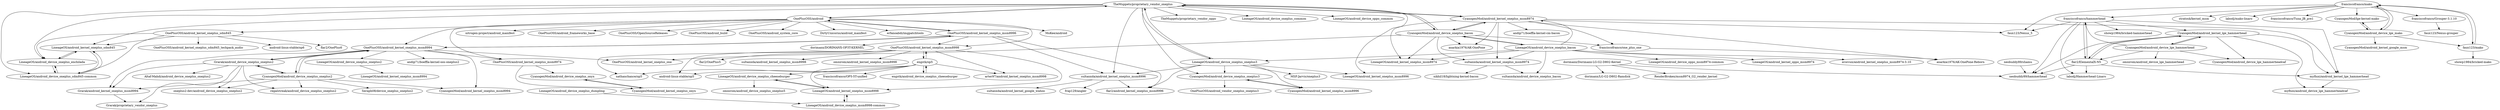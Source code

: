digraph G {
"OnePlusOSS/android_kernel_oneplus_sdm845" -> "OnePlusOSS/android_kernel_oneplus_sdm845_techpack_audio"
"OnePlusOSS/android_kernel_oneplus_sdm845" -> "LineageOS/android_kernel_oneplus_sdm845"
"OnePlusOSS/android_kernel_oneplus_sdm845" -> "android-linux-stable/op6"
"OnePlusOSS/android_kernel_oneplus_sdm845" -> "flar2/OnePlus6"
"OnePlusOSS/android_kernel_oneplus_sdm845" -> "LineageOS/android_device_oneplus_enchilada"
"OnePlusOSS/android_kernel_oneplus_sdm845" -> "LineageOS/android_device_oneplus_sdm845-common"
"OnePlusOSS/android_kernel_oneplus_msm8998" -> "engstk/op5"
"OnePlusOSS/android_kernel_oneplus_msm8998" -> "nathanchance/op5"
"OnePlusOSS/android_kernel_oneplus_msm8998" -> "LineageOS/android_kernel_oneplus_msm8998"
"OnePlusOSS/android_kernel_oneplus_msm8998" -> "flar2/OnePlus5"
"OnePlusOSS/android_kernel_oneplus_msm8998" -> "sultanxda/android_kernel_oneplus_msm8998"
"OnePlusOSS/android_kernel_oneplus_msm8998" -> "android-linux-stable/op5"
"OnePlusOSS/android_kernel_oneplus_msm8998" -> "omnirom/android_kernel_oneplus_msm8998"
"OnePlusOSS/android_kernel_oneplus_msm8998" -> "arter97/android_kernel_oneplus_msm8998"
"OnePlusOSS/android_kernel_oneplus_msm8996" -> "flar2/android_kernel_oneplus_msm8996"
"OnePlusOSS/android_kernel_oneplus_msm8996" -> "sultanxda/android_kernel_oneplus_msm8996"
"OnePlusOSS/android_kernel_oneplus_msm8996" -> "OnePlusOSS/android"
"OnePlusOSS/android_kernel_oneplus_msm8996" -> "dorimanx/DORIMANX-OP3T-KERNEL"
"OnePlusOSS/android_kernel_oneplus_msm8996" -> "OnePlusOSS/android_kernel_oneplus_msm8994"
"OnePlusOSS/android_kernel_oneplus_msm8996" -> "OnePlusOSS/android_kernel_oneplus_msm8998"
"franciscofranco/Grouper-3.1.10" -> "faux123/Nexus-grouper"
"franciscofranco/mako" -> "faux123/mako"
"franciscofranco/mako" -> "CyanogenMod/lge-kernel-mako"
"franciscofranco/mako" -> "stratosk/kernel_msm"
"franciscofranco/mako" -> "CyanogenMod/android_device_lge_mako"
"franciscofranco/mako" -> "faux123/Nexus_5"
"franciscofranco/mako" -> "labodj/mako-linaro"
"franciscofranco/mako" -> "franciscofranco/Grouper-3.1.10"
"franciscofranco/mako" -> "franciscofranco/hammerhead"
"franciscofranco/mako" -> "franciscofranco/Tuna_JB_pre1"
"CyanogenMod/android_device_oneplus_oneplus3" -> "CyanogenMod/android_kernel_oneplus_msm8996"
"CyanogenMod/android_device_oneplus_oneplus3" -> "OnePlusOSS/android_vendor_oneplus_oneplus3"
"TheMuppets/proprietary_vendor_oneplus" -> "CyanogenMod/android_kernel_oneplus_msm8974"
"TheMuppets/proprietary_vendor_oneplus" -> "LineageOS/android_kernel_oneplus_msm8996"
"TheMuppets/proprietary_vendor_oneplus" -> "LineageOS/android_device_oneplus_oneplus3"
"TheMuppets/proprietary_vendor_oneplus" -> "TheMuppets/proprietary_vendor_oppo"
"TheMuppets/proprietary_vendor_oneplus" -> "CyanogenMod/android_device_oneplus_oneplus3"
"TheMuppets/proprietary_vendor_oneplus" -> "sultanxda/android_kernel_oneplus_msm8996"
"TheMuppets/proprietary_vendor_oneplus" -> "CyanogenMod/android_device_oneplus_bacon"
"TheMuppets/proprietary_vendor_oneplus" -> "LineageOS/android_kernel_oneplus_sdm845"
"TheMuppets/proprietary_vendor_oneplus" -> "LineageOS/android_device_oneplus_sdm845-common"
"TheMuppets/proprietary_vendor_oneplus" -> "LineageOS/android_device_oneplus_common"
"TheMuppets/proprietary_vendor_oneplus" -> "LineageOS/android_device_oppo_common"
"TheMuppets/proprietary_vendor_oneplus" -> "OnePlusOSS/android"
"TheMuppets/proprietary_vendor_oneplus" -> "LineageOS/android_device_oneplus_enchilada"
"sultanxda/android_kernel_oneplus_msm8996" -> "frap129/angler"
"sultanxda/android_kernel_oneplus_msm8996" -> "sultanxda/android_kernel_google_wahoo" ["e"=1]
"sultanxda/android_kernel_oneplus_msm8996" -> "flar2/android_kernel_oneplus_msm8996"
"LineageOS/android_device_oneplus_oneplus3" -> "LineageOS/android_kernel_oneplus_msm8996"
"LineageOS/android_device_oneplus_oneplus3" -> "MSF-Jarvis/oneplus3"
"LineageOS/android_device_oneplus_oneplus3" -> "TheMuppets/proprietary_vendor_oneplus"
"LineageOS/android_device_oneplus_oneplus3" -> "CyanogenMod/android_kernel_oneplus_msm8996"
"LineageOS/android_device_oneplus_oneplus3" -> "sultanxda/android_kernel_oneplus_msm8996"
"LineageOS/android_device_oneplus_oneplus3" -> "flar2/android_kernel_oneplus_msm8996"
"LineageOS/android_device_oneplus_oneplus3" -> "CyanogenMod/android_device_oneplus_oneplus3"
"LineageOS/android_device_oneplus_oneplus2" -> "LineageOS/android_kernel_oneplus_msm8994"
"OnePlusOSS/android" -> "OnePlusOSS/android_kernel_oneplus_msm8996"
"OnePlusOSS/android" -> "OnePlusOSS/android_kernel_oneplus_msm8998"
"OnePlusOSS/android" -> "OnePlusOSS/android_kernel_oneplus_msm8994"
"OnePlusOSS/android" -> "TheMuppets/proprietary_vendor_oneplus"
"OnePlusOSS/android" -> "MoKee/android" ["e"=1]
"OnePlusOSS/android" -> "nitrogen-project/android_manifest" ["e"=1]
"OnePlusOSS/android" -> "OnePlusOSS/android_kernel_oneplus_sdm845"
"OnePlusOSS/android" -> "OnePlusOSS/android_frameworks_base"
"OnePlusOSS/android" -> "OnePlusOSS/OpenSourceReleases"
"OnePlusOSS/android" -> "OnePlusOSS/android_build"
"OnePlusOSS/android" -> "OnePlusOSS/android_system_core"
"OnePlusOSS/android" -> "OnePlusOSS/android_kernel_oneplus_msm8974"
"OnePlusOSS/android" -> "DirtyUnicorns/android_manifest" ["e"=1]
"OnePlusOSS/android" -> "erfanoabdi/imgpatchtools" ["e"=1]
"Grarak/android_device_oneplus_oneplus2" -> "Grarak/android_kernel_oneplus_msm8994"
"Grarak/android_device_oneplus_oneplus2" -> "CyanogenMod/android_device_oneplus_oneplus2"
"Grarak/android_device_oneplus_oneplus2" -> "Grarak/proprietary_vendor_oneplus"
"Grarak/android_device_oneplus_oneplus2" -> "Altaf-Mahdi/android_device_oneplus_oneplus2"
"Grarak/android_device_oneplus_oneplus2" -> "regalstreak/android_device_oneplus_oneplus2"
"Grarak/android_device_oneplus_oneplus2" -> "OnePlusOSS/android_kernel_oneplus_msm8994"
"Grarak/android_device_oneplus_oneplus2" -> "oneplus2-dev/android_device_oneplus_oneplus2"
"LineageOS/android_device_oneplus_bacon" -> "LineageOS/android_kernel_oneplus_msm8974"
"LineageOS/android_device_oneplus_bacon" -> "CyanogenMod/android_device_oneplus_bacon"
"LineageOS/android_device_oneplus_bacon" -> "CyanogenMod/android_kernel_oneplus_msm8974"
"LineageOS/android_device_oneplus_bacon" -> "sultanxda/android_device_oneplus_bacon"
"LineageOS/android_device_oneplus_bacon" -> "LineageOS/android_device_oppo_msm8974-common"
"LineageOS/android_device_oneplus_bacon" -> "LineageOS/android_kernel_oppo_msm8974"
"LineageOS/android_device_oneplus_bacon" -> "sultanxda/android_kernel_oneplus_msm8974"
"LineageOS/android_device_oneplus_bacon" -> "LineageOS/android_device_oneplus_oneplus3"
"LineageOS/android_device_oneplus_bacon" -> "erorcun/android_kernel_oneplus_msm8974-3.10"
"CyanogenMod/android_device_oneplus_oneplus2" -> "Grarak/android_device_oneplus_oneplus2"
"CyanogenMod/android_device_oneplus_oneplus2" -> "regalstreak/android_device_oneplus_oneplus2"
"CyanogenMod/android_device_oneplus_oneplus2" -> "Grarak/android_kernel_oneplus_msm8994"
"CyanogenMod/android_device_oneplus_oneplus2" -> "CyanogenMod/android_kernel_oneplus_msm8994"
"CyanogenMod/android_device_oneplus_oneplus2" -> "oneplus2-dev/android_device_oneplus_oneplus2"
"CyanogenMod/android_device_oneplus_oneplus2" -> "OnePlusOSS/android_kernel_oneplus_msm8994"
"CyanogenMod/android_device_oneplus_oneplus2" -> "Seraph08/device_oneplus_oneplus2"
"OnePlusOSS/android_kernel_oneplus_msm8994" -> "Grarak/android_device_oneplus_oneplus2"
"OnePlusOSS/android_kernel_oneplus_msm8994" -> "OnePlusOSS/android_kernel_oneplus_one"
"OnePlusOSS/android_kernel_oneplus_msm8994" -> "OnePlusOSS/android_kernel_oneplus_msm8974"
"OnePlusOSS/android_kernel_oneplus_msm8994" -> "andip71/boeffla-kernel-oos-oneplus2"
"OnePlusOSS/android_kernel_oneplus_msm8994" -> "Grarak/android_kernel_oneplus_msm8994"
"OnePlusOSS/android_kernel_oneplus_msm8994" -> "LineageOS/android_device_oneplus_oneplus2"
"OnePlusOSS/android_kernel_oneplus_msm8994" -> "OnePlusOSS/android_kernel_oneplus_msm8996"
"OnePlusOSS/android_kernel_oneplus_msm8994" -> "CyanogenMod/android_device_oneplus_oneplus2"
"OnePlusOSS/android_kernel_oneplus_msm8994" -> "CyanogenMod/android_kernel_oneplus_msm8994"
"CyanogenMod/android_device_oneplus_bacon" -> "CyanogenMod/android_kernel_oneplus_msm8974"
"CyanogenMod/android_device_oneplus_bacon" -> "LineageOS/android_device_oneplus_bacon"
"CyanogenMod/android_device_oneplus_bacon" -> "sultanxda/android_kernel_oneplus_msm8974"
"CyanogenMod/android_device_oneplus_bacon" -> "franciscofranco/one_plus_one"
"CyanogenMod/android_device_oneplus_bacon" -> "TheMuppets/proprietary_vendor_oneplus"
"CyanogenMod/android_device_oneplus_bacon" -> "OnePlusOSS/android_kernel_oneplus_one"
"CyanogenMod/android_device_oneplus_bacon" -> "LineageOS/android_kernel_oneplus_msm8974"
"CyanogenMod/android_device_oneplus_bacon" -> "anarkia1976/AK-OnePone"
"sultanxda/android_kernel_oneplus_msm8974" -> "sultanxda/android_device_oneplus_bacon"
"sultanxda/android_kernel_oneplus_msm8974" -> "nikhil18/lightning-kernel-bacon"
"CyanogenMod/android_kernel_lge_hammerhead" -> "CyanogenMod/android_device_lge_hammerhead"
"CyanogenMod/android_kernel_lge_hammerhead" -> "myfluxi/android_kernel_lge_hammerhead"
"CyanogenMod/android_kernel_lge_hammerhead" -> "CyanogenMod/android_device_lge_hammerheadcaf"
"CyanogenMod/android_kernel_lge_hammerhead" -> "flar2/ElementalX-N5"
"CyanogenMod/android_kernel_lge_hammerhead" -> "neobuddy89/hammerhead"
"CyanogenMod/android_kernel_lge_hammerhead" -> "myfluxi/android_device_lge_hammerheadcaf"
"OnePlusOSS/android_kernel_oneplus_msm8974" -> "CyanogenMod/android_device_oneplus_onyx"
"OnePlusOSS/android_kernel_oneplus_msm8974" -> "CyanogenMod/android_kernel_oneplus_onyx"
"CyanogenMod/android_device_lge_mako" -> "CyanogenMod/lge-kernel-mako"
"CyanogenMod/android_device_lge_mako" -> "CyanogenMod/android_kernel_google_msm"
"CyanogenMod/android_device_lge_mako" -> "franciscofranco/mako"
"CyanogenMod/android_device_lge_mako" -> "faux123/mako"
"engstk/android_device_oneplus_cheeseburger" -> "engstk/op5"
"engstk/op5" -> "engstk/android_device_oneplus_cheeseburger"
"engstk/op5" -> "nathanchance/op5"
"engstk/op5" -> "OnePlusOSS/android_kernel_oneplus_msm8998"
"engstk/op5" -> "franciscofranco/OP5-5T-unified"
"engstk/op5" -> "LineageOS/android_device_oneplus_cheeseburger"
"engstk/op5" -> "android-linux-stable/op5"
"engstk/op5" -> "arter97/android_kernel_oneplus_msm8998"
"engstk/op5" -> "LineageOS/android_kernel_oneplus_msm8998"
"LineageOS/android_device_oneplus_dumpling" -> "LineageOS/android_device_oneplus_msm8998-common"
"LineageOS/android_device_oneplus_msm8998-common" -> "LineageOS/android_kernel_oneplus_msm8998"
"LineageOS/android_kernel_oneplus_msm8998" -> "LineageOS/android_device_oneplus_msm8998-common"
"LineageOS/android_kernel_oneplus_msm8998" -> "LineageOS/android_device_oneplus_cheeseburger"
"CyanogenMod/android_kernel_oneplus_msm8974" -> "CyanogenMod/android_device_oneplus_bacon"
"CyanogenMod/android_kernel_oneplus_msm8974" -> "franciscofranco/one_plus_one"
"CyanogenMod/android_kernel_oneplus_msm8974" -> "LineageOS/android_kernel_oneplus_msm8974"
"CyanogenMod/android_kernel_oneplus_msm8974" -> "andip71/boeffla-kernel-cm-bacon"
"CyanogenMod/android_kernel_oneplus_msm8974" -> "sultanxda/android_kernel_oneplus_msm8974"
"CyanogenMod/android_kernel_oneplus_msm8974" -> "myfluxi/android_kernel_lge_hammerhead"
"CyanogenMod/android_kernel_oneplus_msm8974" -> "anarkia1976/AK-OnePone"
"CyanogenMod/android_kernel_oneplus_msm8974" -> "anarkia1976/AK-OnePone-Reborn"
"CyanogenMod/android_kernel_oneplus_msm8974" -> "faux123/Nexus_5"
"CyanogenMod/android_kernel_oneplus_msm8974" -> "TheMuppets/proprietary_vendor_oneplus"
"LineageOS/android_device_oneplus_cheeseburger" -> "LineageOS/android_kernel_oneplus_msm8998"
"LineageOS/android_device_oneplus_cheeseburger" -> "omnirom/android_device_oneplus_oneplus5"
"CyanogenMod/android_device_lge_hammerhead" -> "CyanogenMod/android_kernel_lge_hammerhead"
"CyanogenMod/android_device_lge_hammerhead" -> "CyanogenMod/android_device_lge_hammerheadcaf"
"CyanogenMod/android_device_lge_hammerhead" -> "franciscofranco/hammerhead"
"CyanogenMod/android_device_lge_hammerhead" -> "flar2/ElementalX-N5"
"CyanogenMod/android_device_lge_hammerhead" -> "omnirom/android_device_lge_hammerhead"
"CyanogenMod/lge-kernel-mako" -> "CyanogenMod/android_device_lge_mako"
"faux123/mako" -> "franciscofranco/mako"
"faux123/mako" -> "showp1984/bricked-mako"
"LineageOS/android_device_oneplus_enchilada" -> "LineageOS/android_device_oneplus_sdm845-common"
"LineageOS/android_device_oneplus_enchilada" -> "LineageOS/android_kernel_oneplus_sdm845"
"LineageOS/android_device_oneplus_sdm845-common" -> "LineageOS/android_kernel_oneplus_sdm845"
"LineageOS/android_device_oneplus_sdm845-common" -> "LineageOS/android_device_oneplus_enchilada"
"LineageOS/android_kernel_oneplus_sdm845" -> "LineageOS/android_device_oneplus_sdm845-common"
"LineageOS/android_kernel_oneplus_sdm845" -> "LineageOS/android_device_oneplus_enchilada"
"neobuddy89/shamu" -> "neobuddy89/hammerhead"
"CyanogenMod/android_kernel_oneplus_msm8996" -> "CyanogenMod/android_device_oneplus_oneplus3"
"franciscofranco/hammerhead" -> "flar2/ElementalX-N5"
"franciscofranco/hammerhead" -> "faux123/Nexus_5"
"franciscofranco/hammerhead" -> "labodj/Hammerhead-Linaro"
"franciscofranco/hammerhead" -> "neobuddy89/hammerhead"
"franciscofranco/hammerhead" -> "CyanogenMod/android_kernel_lge_hammerhead"
"franciscofranco/hammerhead" -> "showp1984/bricked-hammerhead"
"franciscofranco/hammerhead" -> "myfluxi/android_kernel_lge_hammerhead"
"dorimanx/Dorimanx-LG-G2-D802-Kernel" -> "dorimanx/LG-G2-D802-Ramdisk"
"dorimanx/Dorimanx-LG-G2-D802-Kernel" -> "neobuddy89/hammerhead"
"dorimanx/Dorimanx-LG-G2-D802-Kernel" -> "RenderBroken/msm8974_G2_render_kernel"
"franciscofranco/one_plus_one" -> "anarkia1976/AK-OnePone-Reborn"
"flar2/ElementalX-N5" -> "labodj/Hammerhead-Linaro"
"flar2/ElementalX-N5" -> "franciscofranco/hammerhead"
"flar2/ElementalX-N5" -> "myfluxi/android_kernel_lge_hammerhead"
"flar2/ElementalX-N5" -> "neobuddy89/hammerhead"
"flar2/ElementalX-N5" -> "CyanogenMod/android_kernel_lge_hammerhead"
"myfluxi/android_kernel_lge_hammerhead" -> "myfluxi/android_device_lge_hammerheadcaf"
"CyanogenMod/android_kernel_oneplus_onyx" -> "CyanogenMod/android_device_oneplus_onyx"
"Grarak/android_kernel_oneplus_msm8994" -> "Grarak/proprietary_vendor_oneplus"
"CyanogenMod/android_device_oneplus_onyx" -> "CyanogenMod/android_kernel_oneplus_onyx"
"OnePlusOSS/android_kernel_oneplus_sdm845" ["l"="-26.414,-22.044"]
"OnePlusOSS/android_kernel_oneplus_sdm845_techpack_audio" ["l"="-26.433,-22.063"]
"LineageOS/android_kernel_oneplus_sdm845" ["l"="-26.401,-22.024"]
"android-linux-stable/op6" ["l"="-26.399,-22.071"]
"flar2/OnePlus6" ["l"="-26.42,-22.075"]
"LineageOS/android_device_oneplus_enchilada" ["l"="-26.386,-22.034"]
"LineageOS/android_device_oneplus_sdm845-common" ["l"="-26.389,-22.019"]
"OnePlusOSS/android_kernel_oneplus_msm8998" ["l"="-26.523,-22.023"]
"engstk/op5" ["l"="-26.553,-22.048"]
"nathanchance/op5" ["l"="-26.529,-22.053"]
"LineageOS/android_kernel_oneplus_msm8998" ["l"="-26.575,-22.032"]
"flar2/OnePlus5" ["l"="-26.543,-22.005"]
"sultanxda/android_kernel_oneplus_msm8998" ["l"="-26.51,-22.045"]
"android-linux-stable/op5" ["l"="-26.549,-22.026"]
"omnirom/android_kernel_oneplus_msm8998" ["l"="-26.504,-22.032"]
"arter97/android_kernel_oneplus_msm8998" ["l"="-26.537,-22.038"]
"OnePlusOSS/android_kernel_oneplus_msm8996" ["l"="-26.47,-21.98"]
"flar2/android_kernel_oneplus_msm8996" ["l"="-26.428,-21.969"]
"sultanxda/android_kernel_oneplus_msm8996" ["l"="-26.416,-21.982"]
"OnePlusOSS/android" ["l"="-26.449,-21.997"]
"dorimanx/DORIMANX-OP3T-KERNEL" ["l"="-26.497,-21.982"]
"OnePlusOSS/android_kernel_oneplus_msm8994" ["l"="-26.481,-21.944"]
"franciscofranco/Grouper-3.1.10" ["l"="-26.125,-21.945"]
"faux123/Nexus-grouper" ["l"="-26.101,-21.939"]
"franciscofranco/mako" ["l"="-26.168,-21.957"]
"faux123/mako" ["l"="-26.167,-21.983"]
"CyanogenMod/lge-kernel-mako" ["l"="-26.135,-21.965"]
"stratosk/kernel_msm" ["l"="-26.167,-21.936"]
"CyanogenMod/android_device_lge_mako" ["l"="-26.144,-21.981"]
"faux123/Nexus_5" ["l"="-26.231,-21.952"]
"labodj/mako-linaro" ["l"="-26.185,-21.966"]
"franciscofranco/hammerhead" ["l"="-26.212,-21.919"]
"franciscofranco/Tuna_JB_pre1" ["l"="-26.145,-21.936"]
"CyanogenMod/android_device_oneplus_oneplus3" ["l"="-26.362,-21.95"]
"CyanogenMod/android_kernel_oneplus_msm8996" ["l"="-26.374,-21.938"]
"OnePlusOSS/android_vendor_oneplus_oneplus3" ["l"="-26.353,-21.923"]
"TheMuppets/proprietary_vendor_oneplus" ["l"="-26.375,-21.991"]
"CyanogenMod/android_kernel_oneplus_msm8974" ["l"="-26.308,-21.966"]
"LineageOS/android_kernel_oneplus_msm8996" ["l"="-26.394,-21.982"]
"LineageOS/android_device_oneplus_oneplus3" ["l"="-26.382,-21.966"]
"TheMuppets/proprietary_vendor_oppo" ["l"="-26.355,-22.006"]
"CyanogenMod/android_device_oneplus_bacon" ["l"="-26.337,-21.975"]
"LineageOS/android_device_oneplus_common" ["l"="-26.362,-22.018"]
"LineageOS/android_device_oppo_common" ["l"="-26.374,-22.011"]
"frap129/angler" ["l"="-26.418,-22.005"]
"sultanxda/android_kernel_google_wahoo" ["l"="-25.927,-21.332"]
"MSF-Jarvis/oneplus3" ["l"="-26.391,-21.929"]
"LineageOS/android_device_oneplus_oneplus2" ["l"="-26.532,-21.941"]
"LineageOS/android_kernel_oneplus_msm8994" ["l"="-26.557,-21.935"]
"MoKee/android" ["l"="-26.034,-21.207"]
"nitrogen-project/android_manifest" ["l"="-26.031,-21.229"]
"OnePlusOSS/android_frameworks_base" ["l"="-26.474,-22.011"]
"OnePlusOSS/OpenSourceReleases" ["l"="-26.462,-22.024"]
"OnePlusOSS/android_build" ["l"="-26.449,-21.977"]
"OnePlusOSS/android_system_core" ["l"="-26.445,-22.021"]
"OnePlusOSS/android_kernel_oneplus_msm8974" ["l"="-26.454,-21.947"]
"DirtyUnicorns/android_manifest" ["l"="-26.031,-21.262"]
"erfanoabdi/imgpatchtools" ["l"="-25.818,-21.251"]
"Grarak/android_device_oneplus_oneplus2" ["l"="-26.49,-21.908"]
"Grarak/android_kernel_oneplus_msm8994" ["l"="-26.481,-21.919"]
"CyanogenMod/android_device_oneplus_oneplus2" ["l"="-26.505,-21.919"]
"Grarak/proprietary_vendor_oneplus" ["l"="-26.476,-21.897"]
"Altaf-Mahdi/android_device_oneplus_oneplus2" ["l"="-26.492,-21.883"]
"regalstreak/android_device_oneplus_oneplus2" ["l"="-26.504,-21.894"]
"oneplus2-dev/android_device_oneplus_oneplus2" ["l"="-26.513,-21.902"]
"LineageOS/android_device_oneplus_bacon" ["l"="-26.323,-22"]
"LineageOS/android_kernel_oneplus_msm8974" ["l"="-26.315,-21.982"]
"sultanxda/android_device_oneplus_bacon" ["l"="-26.298,-22.012"]
"LineageOS/android_device_oppo_msm8974-common" ["l"="-26.315,-22.023"]
"LineageOS/android_kernel_oppo_msm8974" ["l"="-26.329,-22.029"]
"sultanxda/android_kernel_oneplus_msm8974" ["l"="-26.298,-21.992"]
"erorcun/android_kernel_oneplus_msm8974-3.10" ["l"="-26.303,-22.028"]
"CyanogenMod/android_kernel_oneplus_msm8994" ["l"="-26.504,-21.938"]
"Seraph08/device_oneplus_oneplus2" ["l"="-26.531,-21.906"]
"OnePlusOSS/android_kernel_oneplus_one" ["l"="-26.411,-21.947"]
"andip71/boeffla-kernel-oos-oneplus2" ["l"="-26.501,-21.954"]
"franciscofranco/one_plus_one" ["l"="-26.291,-21.97"]
"anarkia1976/AK-OnePone" ["l"="-26.325,-21.95"]
"nikhil18/lightning-kernel-bacon" ["l"="-26.271,-22.005"]
"CyanogenMod/android_kernel_lge_hammerhead" ["l"="-26.204,-21.902"]
"CyanogenMod/android_device_lge_hammerhead" ["l"="-26.189,-21.888"]
"myfluxi/android_kernel_lge_hammerhead" ["l"="-26.243,-21.925"]
"CyanogenMod/android_device_lge_hammerheadcaf" ["l"="-26.177,-21.902"]
"flar2/ElementalX-N5" ["l"="-26.22,-21.897"]
"neobuddy89/hammerhead" ["l"="-26.211,-21.878"]
"myfluxi/android_device_lge_hammerheadcaf" ["l"="-26.228,-21.914"]
"CyanogenMod/android_device_oneplus_onyx" ["l"="-26.453,-21.92"]
"CyanogenMod/android_kernel_oneplus_onyx" ["l"="-26.44,-21.928"]
"CyanogenMod/android_kernel_google_msm" ["l"="-26.119,-21.998"]
"engstk/android_device_oneplus_cheeseburger" ["l"="-26.555,-22.073"]
"franciscofranco/OP5-5T-unified" ["l"="-26.572,-22.067"]
"LineageOS/android_device_oneplus_cheeseburger" ["l"="-26.585,-22.049"]
"LineageOS/android_device_oneplus_dumpling" ["l"="-26.63,-22.024"]
"LineageOS/android_device_oneplus_msm8998-common" ["l"="-26.601,-22.027"]
"andip71/boeffla-kernel-cm-bacon" ["l"="-26.299,-21.94"]
"anarkia1976/AK-OnePone-Reborn" ["l"="-26.286,-21.955"]
"omnirom/android_device_oneplus_oneplus5" ["l"="-26.605,-22.062"]
"omnirom/android_device_lge_hammerhead" ["l"="-26.167,-21.872"]
"showp1984/bricked-mako" ["l"="-26.165,-22.006"]
"neobuddy89/shamu" ["l"="-26.223,-21.854"]
"labodj/Hammerhead-Linaro" ["l"="-26.235,-21.898"]
"showp1984/bricked-hammerhead" ["l"="-26.244,-21.91"]
"dorimanx/Dorimanx-LG-G2-D802-Kernel" ["l"="-26.197,-21.844"]
"dorimanx/LG-G2-D802-Ramdisk" ["l"="-26.2,-21.826"]
"RenderBroken/msm8974_G2_render_kernel" ["l"="-26.181,-21.828"]
}